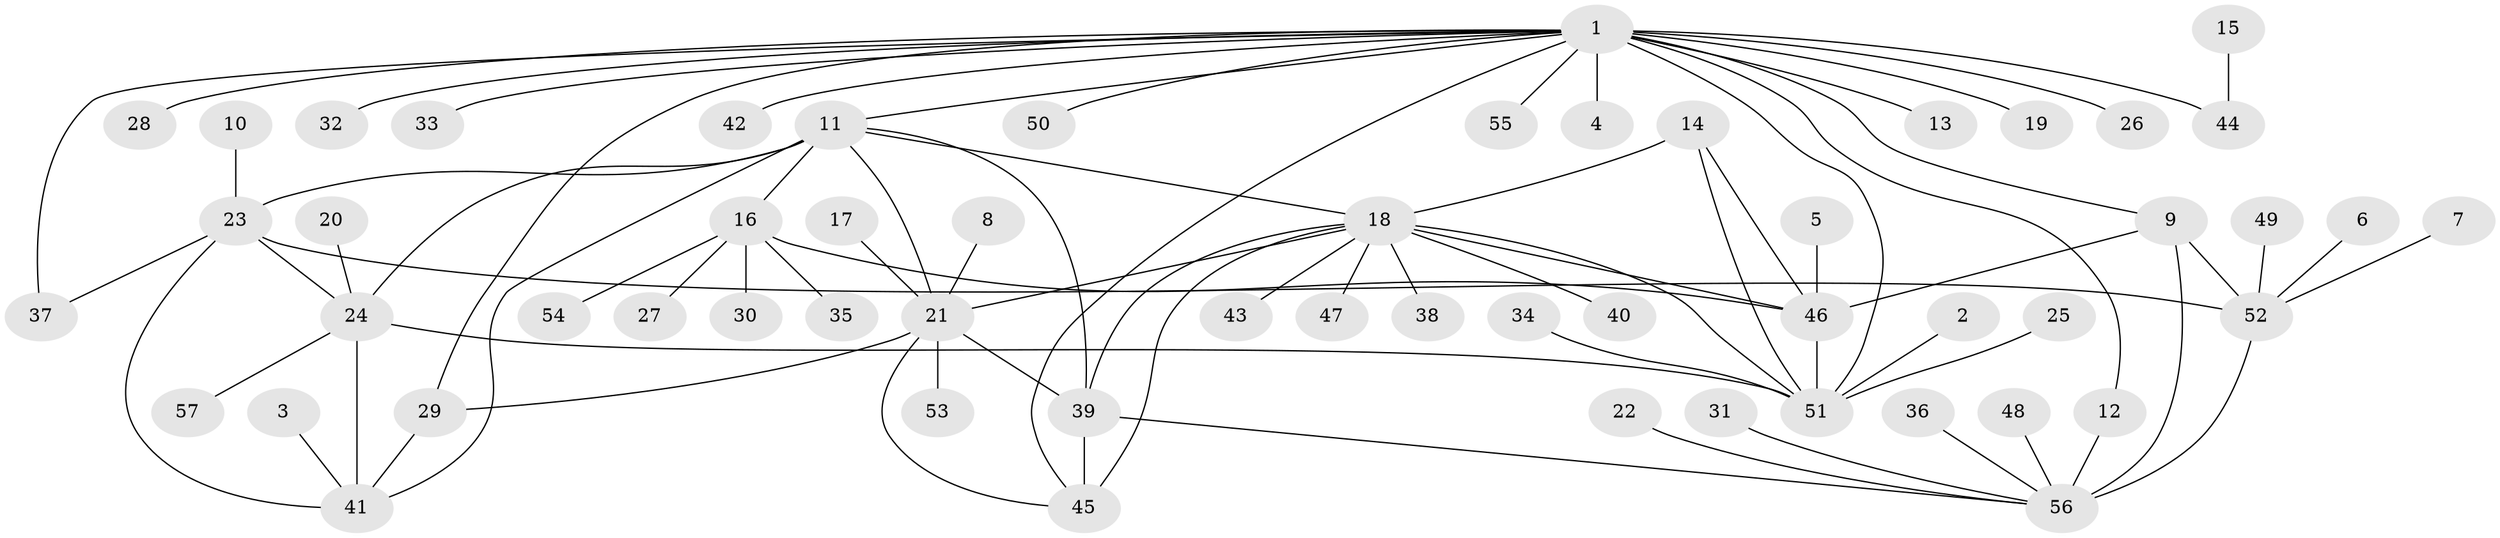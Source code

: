 // original degree distribution, {12: 0.009009009009009009, 5: 0.04504504504504504, 9: 0.036036036036036036, 7: 0.04504504504504504, 10: 0.02702702702702703, 8: 0.009009009009009009, 4: 0.02702702702702703, 11: 0.018018018018018018, 6: 0.02702702702702703, 2: 0.16216216216216217, 1: 0.5495495495495496, 3: 0.04504504504504504}
// Generated by graph-tools (version 1.1) at 2025/50/03/09/25 03:50:32]
// undirected, 57 vertices, 79 edges
graph export_dot {
graph [start="1"]
  node [color=gray90,style=filled];
  1;
  2;
  3;
  4;
  5;
  6;
  7;
  8;
  9;
  10;
  11;
  12;
  13;
  14;
  15;
  16;
  17;
  18;
  19;
  20;
  21;
  22;
  23;
  24;
  25;
  26;
  27;
  28;
  29;
  30;
  31;
  32;
  33;
  34;
  35;
  36;
  37;
  38;
  39;
  40;
  41;
  42;
  43;
  44;
  45;
  46;
  47;
  48;
  49;
  50;
  51;
  52;
  53;
  54;
  55;
  56;
  57;
  1 -- 4 [weight=1.0];
  1 -- 9 [weight=1.0];
  1 -- 11 [weight=1.0];
  1 -- 12 [weight=1.0];
  1 -- 13 [weight=1.0];
  1 -- 19 [weight=1.0];
  1 -- 26 [weight=1.0];
  1 -- 28 [weight=1.0];
  1 -- 29 [weight=1.0];
  1 -- 32 [weight=1.0];
  1 -- 33 [weight=1.0];
  1 -- 37 [weight=1.0];
  1 -- 42 [weight=1.0];
  1 -- 44 [weight=4.0];
  1 -- 45 [weight=1.0];
  1 -- 50 [weight=1.0];
  1 -- 51 [weight=1.0];
  1 -- 55 [weight=1.0];
  2 -- 51 [weight=1.0];
  3 -- 41 [weight=1.0];
  5 -- 46 [weight=1.0];
  6 -- 52 [weight=1.0];
  7 -- 52 [weight=1.0];
  8 -- 21 [weight=1.0];
  9 -- 46 [weight=2.0];
  9 -- 52 [weight=3.0];
  9 -- 56 [weight=3.0];
  10 -- 23 [weight=1.0];
  11 -- 16 [weight=1.0];
  11 -- 18 [weight=1.0];
  11 -- 21 [weight=1.0];
  11 -- 23 [weight=1.0];
  11 -- 24 [weight=2.0];
  11 -- 39 [weight=1.0];
  11 -- 41 [weight=1.0];
  12 -- 56 [weight=1.0];
  14 -- 18 [weight=3.0];
  14 -- 46 [weight=2.0];
  14 -- 51 [weight=2.0];
  15 -- 44 [weight=1.0];
  16 -- 27 [weight=1.0];
  16 -- 30 [weight=1.0];
  16 -- 35 [weight=1.0];
  16 -- 46 [weight=1.0];
  16 -- 54 [weight=1.0];
  17 -- 21 [weight=1.0];
  18 -- 21 [weight=1.0];
  18 -- 38 [weight=1.0];
  18 -- 39 [weight=2.0];
  18 -- 40 [weight=1.0];
  18 -- 43 [weight=1.0];
  18 -- 45 [weight=1.0];
  18 -- 46 [weight=1.0];
  18 -- 47 [weight=1.0];
  18 -- 51 [weight=1.0];
  20 -- 24 [weight=1.0];
  21 -- 29 [weight=1.0];
  21 -- 39 [weight=2.0];
  21 -- 45 [weight=1.0];
  21 -- 53 [weight=1.0];
  22 -- 56 [weight=1.0];
  23 -- 24 [weight=2.0];
  23 -- 37 [weight=1.0];
  23 -- 41 [weight=1.0];
  23 -- 52 [weight=1.0];
  24 -- 41 [weight=2.0];
  24 -- 51 [weight=1.0];
  24 -- 57 [weight=1.0];
  25 -- 51 [weight=1.0];
  29 -- 41 [weight=1.0];
  31 -- 56 [weight=1.0];
  34 -- 51 [weight=1.0];
  36 -- 56 [weight=1.0];
  39 -- 45 [weight=2.0];
  39 -- 56 [weight=1.0];
  46 -- 51 [weight=1.0];
  48 -- 56 [weight=1.0];
  49 -- 52 [weight=1.0];
  52 -- 56 [weight=1.0];
}

